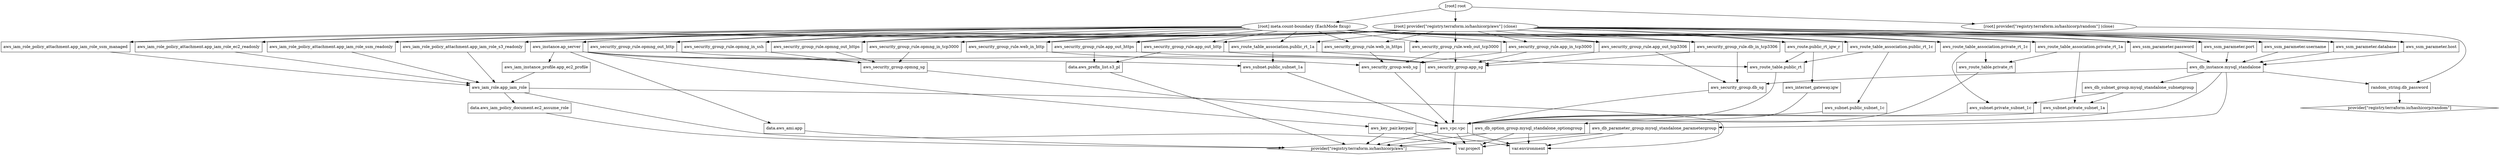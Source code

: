 digraph {
	compound = "true"
	newrank = "true"
	subgraph "root" {
		"[root] aws_db_instance.mysql_standalone (expand)" [label = "aws_db_instance.mysql_standalone", shape = "box"]
		"[root] aws_db_option_group.mysql_standalone_optiongroup (expand)" [label = "aws_db_option_group.mysql_standalone_optiongroup", shape = "box"]
		"[root] aws_db_parameter_group.mysql_standalone_parametergroup (expand)" [label = "aws_db_parameter_group.mysql_standalone_parametergroup", shape = "box"]
		"[root] aws_db_subnet_group.mysql_standalone_subnetgroup (expand)" [label = "aws_db_subnet_group.mysql_standalone_subnetgroup", shape = "box"]
		"[root] aws_iam_instance_profile.app_ec2_profile (expand)" [label = "aws_iam_instance_profile.app_ec2_profile", shape = "box"]
		"[root] aws_iam_role.app_iam_role (expand)" [label = "aws_iam_role.app_iam_role", shape = "box"]
		"[root] aws_iam_role_policy_attachment.app_iam_role_ec2_readonly (expand)" [label = "aws_iam_role_policy_attachment.app_iam_role_ec2_readonly", shape = "box"]
		"[root] aws_iam_role_policy_attachment.app_iam_role_s3_readonly (expand)" [label = "aws_iam_role_policy_attachment.app_iam_role_s3_readonly", shape = "box"]
		"[root] aws_iam_role_policy_attachment.app_iam_role_ssm_managed (expand)" [label = "aws_iam_role_policy_attachment.app_iam_role_ssm_managed", shape = "box"]
		"[root] aws_iam_role_policy_attachment.app_iam_role_ssm_readonly (expand)" [label = "aws_iam_role_policy_attachment.app_iam_role_ssm_readonly", shape = "box"]
		"[root] aws_instance.ap_server (expand)" [label = "aws_instance.ap_server", shape = "box"]
		"[root] aws_internet_gateway.igw (expand)" [label = "aws_internet_gateway.igw", shape = "box"]
		"[root] aws_key_pair.keypair (expand)" [label = "aws_key_pair.keypair", shape = "box"]
		"[root] aws_route.public_rt_igw_r (expand)" [label = "aws_route.public_rt_igw_r", shape = "box"]
		"[root] aws_route_table.private_rt (expand)" [label = "aws_route_table.private_rt", shape = "box"]
		"[root] aws_route_table.public_rt (expand)" [label = "aws_route_table.public_rt", shape = "box"]
		"[root] aws_route_table_association.private_rt_1a (expand)" [label = "aws_route_table_association.private_rt_1a", shape = "box"]
		"[root] aws_route_table_association.private_rt_1c (expand)" [label = "aws_route_table_association.private_rt_1c", shape = "box"]
		"[root] aws_route_table_association.public_rt_1a (expand)" [label = "aws_route_table_association.public_rt_1a", shape = "box"]
		"[root] aws_route_table_association.public_rt_1c (expand)" [label = "aws_route_table_association.public_rt_1c", shape = "box"]
		"[root] aws_security_group.app_sg (expand)" [label = "aws_security_group.app_sg", shape = "box"]
		"[root] aws_security_group.db_sg (expand)" [label = "aws_security_group.db_sg", shape = "box"]
		"[root] aws_security_group.opmng_sg (expand)" [label = "aws_security_group.opmng_sg", shape = "box"]
		"[root] aws_security_group.web_sg (expand)" [label = "aws_security_group.web_sg", shape = "box"]
		"[root] aws_security_group_rule.app_in_tcp3000 (expand)" [label = "aws_security_group_rule.app_in_tcp3000", shape = "box"]
		"[root] aws_security_group_rule.app_out_http (expand)" [label = "aws_security_group_rule.app_out_http", shape = "box"]
		"[root] aws_security_group_rule.app_out_https (expand)" [label = "aws_security_group_rule.app_out_https", shape = "box"]
		"[root] aws_security_group_rule.app_out_tcp3306 (expand)" [label = "aws_security_group_rule.app_out_tcp3306", shape = "box"]
		"[root] aws_security_group_rule.db_in_tcp3306 (expand)" [label = "aws_security_group_rule.db_in_tcp3306", shape = "box"]
		"[root] aws_security_group_rule.opmng_in_ssh (expand)" [label = "aws_security_group_rule.opmng_in_ssh", shape = "box"]
		"[root] aws_security_group_rule.opmng_in_tcp3000 (expand)" [label = "aws_security_group_rule.opmng_in_tcp3000", shape = "box"]
		"[root] aws_security_group_rule.opmng_out_http (expand)" [label = "aws_security_group_rule.opmng_out_http", shape = "box"]
		"[root] aws_security_group_rule.opmng_out_https (expand)" [label = "aws_security_group_rule.opmng_out_https", shape = "box"]
		"[root] aws_security_group_rule.web_in_http (expand)" [label = "aws_security_group_rule.web_in_http", shape = "box"]
		"[root] aws_security_group_rule.web_in_https (expand)" [label = "aws_security_group_rule.web_in_https", shape = "box"]
		"[root] aws_security_group_rule.web_out_tcp3000 (expand)" [label = "aws_security_group_rule.web_out_tcp3000", shape = "box"]
		"[root] aws_ssm_parameter.database (expand)" [label = "aws_ssm_parameter.database", shape = "box"]
		"[root] aws_ssm_parameter.host (expand)" [label = "aws_ssm_parameter.host", shape = "box"]
		"[root] aws_ssm_parameter.password (expand)" [label = "aws_ssm_parameter.password", shape = "box"]
		"[root] aws_ssm_parameter.port (expand)" [label = "aws_ssm_parameter.port", shape = "box"]
		"[root] aws_ssm_parameter.username (expand)" [label = "aws_ssm_parameter.username", shape = "box"]
		"[root] aws_subnet.private_subnet_1a (expand)" [label = "aws_subnet.private_subnet_1a", shape = "box"]
		"[root] aws_subnet.private_subnet_1c (expand)" [label = "aws_subnet.private_subnet_1c", shape = "box"]
		"[root] aws_subnet.public_subnet_1a (expand)" [label = "aws_subnet.public_subnet_1a", shape = "box"]
		"[root] aws_subnet.public_subnet_1c (expand)" [label = "aws_subnet.public_subnet_1c", shape = "box"]
		"[root] aws_vpc.vpc (expand)" [label = "aws_vpc.vpc", shape = "box"]
		"[root] data.aws_ami.app (expand)" [label = "data.aws_ami.app", shape = "box"]
		"[root] data.aws_iam_policy_document.ec2_assume_role (expand)" [label = "data.aws_iam_policy_document.ec2_assume_role", shape = "box"]
		"[root] data.aws_prefix_list.s3_pl (expand)" [label = "data.aws_prefix_list.s3_pl", shape = "box"]
		"[root] provider[\"registry.terraform.io/hashicorp/aws\"]" [label = "provider[\"registry.terraform.io/hashicorp/aws\"]", shape = "diamond"]
		"[root] provider[\"registry.terraform.io/hashicorp/random\"]" [label = "provider[\"registry.terraform.io/hashicorp/random\"]", shape = "diamond"]
		"[root] random_string.db_password (expand)" [label = "random_string.db_password", shape = "box"]
		"[root] var.environment" [label = "var.environment", shape = "note"]
		"[root] var.project" [label = "var.project", shape = "note"]
		"[root] aws_db_instance.mysql_standalone (expand)" -> "[root] aws_db_option_group.mysql_standalone_optiongroup (expand)"
		"[root] aws_db_instance.mysql_standalone (expand)" -> "[root] aws_db_parameter_group.mysql_standalone_parametergroup (expand)"
		"[root] aws_db_instance.mysql_standalone (expand)" -> "[root] aws_db_subnet_group.mysql_standalone_subnetgroup (expand)"
		"[root] aws_db_instance.mysql_standalone (expand)" -> "[root] aws_security_group.db_sg (expand)"
		"[root] aws_db_instance.mysql_standalone (expand)" -> "[root] random_string.db_password (expand)"
		"[root] aws_db_option_group.mysql_standalone_optiongroup (expand)" -> "[root] provider[\"registry.terraform.io/hashicorp/aws\"]"
		"[root] aws_db_option_group.mysql_standalone_optiongroup (expand)" -> "[root] var.environment"
		"[root] aws_db_option_group.mysql_standalone_optiongroup (expand)" -> "[root] var.project"
		"[root] aws_db_parameter_group.mysql_standalone_parametergroup (expand)" -> "[root] provider[\"registry.terraform.io/hashicorp/aws\"]"
		"[root] aws_db_parameter_group.mysql_standalone_parametergroup (expand)" -> "[root] var.environment"
		"[root] aws_db_parameter_group.mysql_standalone_parametergroup (expand)" -> "[root] var.project"
		"[root] aws_db_subnet_group.mysql_standalone_subnetgroup (expand)" -> "[root] aws_subnet.private_subnet_1a (expand)"
		"[root] aws_db_subnet_group.mysql_standalone_subnetgroup (expand)" -> "[root] aws_subnet.private_subnet_1c (expand)"
		"[root] aws_iam_instance_profile.app_ec2_profile (expand)" -> "[root] aws_iam_role.app_iam_role (expand)"
		"[root] aws_iam_role.app_iam_role (expand)" -> "[root] data.aws_iam_policy_document.ec2_assume_role (expand)"
		"[root] aws_iam_role.app_iam_role (expand)" -> "[root] var.environment"
		"[root] aws_iam_role.app_iam_role (expand)" -> "[root] var.project"
		"[root] aws_iam_role_policy_attachment.app_iam_role_ec2_readonly (expand)" -> "[root] aws_iam_role.app_iam_role (expand)"
		"[root] aws_iam_role_policy_attachment.app_iam_role_s3_readonly (expand)" -> "[root] aws_iam_role.app_iam_role (expand)"
		"[root] aws_iam_role_policy_attachment.app_iam_role_ssm_managed (expand)" -> "[root] aws_iam_role.app_iam_role (expand)"
		"[root] aws_iam_role_policy_attachment.app_iam_role_ssm_readonly (expand)" -> "[root] aws_iam_role.app_iam_role (expand)"
		"[root] aws_instance.ap_server (expand)" -> "[root] aws_iam_instance_profile.app_ec2_profile (expand)"
		"[root] aws_instance.ap_server (expand)" -> "[root] aws_key_pair.keypair (expand)"
		"[root] aws_instance.ap_server (expand)" -> "[root] aws_security_group.app_sg (expand)"
		"[root] aws_instance.ap_server (expand)" -> "[root] aws_security_group.opmng_sg (expand)"
		"[root] aws_instance.ap_server (expand)" -> "[root] aws_subnet.public_subnet_1a (expand)"
		"[root] aws_instance.ap_server (expand)" -> "[root] data.aws_ami.app (expand)"
		"[root] aws_internet_gateway.igw (expand)" -> "[root] aws_vpc.vpc (expand)"
		"[root] aws_key_pair.keypair (expand)" -> "[root] provider[\"registry.terraform.io/hashicorp/aws\"]"
		"[root] aws_key_pair.keypair (expand)" -> "[root] var.environment"
		"[root] aws_key_pair.keypair (expand)" -> "[root] var.project"
		"[root] aws_route.public_rt_igw_r (expand)" -> "[root] aws_internet_gateway.igw (expand)"
		"[root] aws_route.public_rt_igw_r (expand)" -> "[root] aws_route_table.public_rt (expand)"
		"[root] aws_route_table.private_rt (expand)" -> "[root] aws_vpc.vpc (expand)"
		"[root] aws_route_table.public_rt (expand)" -> "[root] aws_vpc.vpc (expand)"
		"[root] aws_route_table_association.private_rt_1a (expand)" -> "[root] aws_route_table.private_rt (expand)"
		"[root] aws_route_table_association.private_rt_1a (expand)" -> "[root] aws_subnet.private_subnet_1a (expand)"
		"[root] aws_route_table_association.private_rt_1c (expand)" -> "[root] aws_route_table.private_rt (expand)"
		"[root] aws_route_table_association.private_rt_1c (expand)" -> "[root] aws_subnet.private_subnet_1c (expand)"
		"[root] aws_route_table_association.public_rt_1a (expand)" -> "[root] aws_route_table.public_rt (expand)"
		"[root] aws_route_table_association.public_rt_1a (expand)" -> "[root] aws_subnet.public_subnet_1a (expand)"
		"[root] aws_route_table_association.public_rt_1c (expand)" -> "[root] aws_route_table.public_rt (expand)"
		"[root] aws_route_table_association.public_rt_1c (expand)" -> "[root] aws_subnet.public_subnet_1c (expand)"
		"[root] aws_security_group.app_sg (expand)" -> "[root] aws_vpc.vpc (expand)"
		"[root] aws_security_group.db_sg (expand)" -> "[root] aws_vpc.vpc (expand)"
		"[root] aws_security_group.opmng_sg (expand)" -> "[root] aws_vpc.vpc (expand)"
		"[root] aws_security_group.web_sg (expand)" -> "[root] aws_vpc.vpc (expand)"
		"[root] aws_security_group_rule.app_in_tcp3000 (expand)" -> "[root] aws_security_group.app_sg (expand)"
		"[root] aws_security_group_rule.app_in_tcp3000 (expand)" -> "[root] aws_security_group.web_sg (expand)"
		"[root] aws_security_group_rule.app_out_http (expand)" -> "[root] aws_security_group.app_sg (expand)"
		"[root] aws_security_group_rule.app_out_http (expand)" -> "[root] data.aws_prefix_list.s3_pl (expand)"
		"[root] aws_security_group_rule.app_out_https (expand)" -> "[root] aws_security_group.app_sg (expand)"
		"[root] aws_security_group_rule.app_out_https (expand)" -> "[root] data.aws_prefix_list.s3_pl (expand)"
		"[root] aws_security_group_rule.app_out_tcp3306 (expand)" -> "[root] aws_security_group.app_sg (expand)"
		"[root] aws_security_group_rule.app_out_tcp3306 (expand)" -> "[root] aws_security_group.db_sg (expand)"
		"[root] aws_security_group_rule.db_in_tcp3306 (expand)" -> "[root] aws_security_group.app_sg (expand)"
		"[root] aws_security_group_rule.db_in_tcp3306 (expand)" -> "[root] aws_security_group.db_sg (expand)"
		"[root] aws_security_group_rule.opmng_in_ssh (expand)" -> "[root] aws_security_group.opmng_sg (expand)"
		"[root] aws_security_group_rule.opmng_in_tcp3000 (expand)" -> "[root] aws_security_group.opmng_sg (expand)"
		"[root] aws_security_group_rule.opmng_out_http (expand)" -> "[root] aws_security_group.opmng_sg (expand)"
		"[root] aws_security_group_rule.opmng_out_https (expand)" -> "[root] aws_security_group.opmng_sg (expand)"
		"[root] aws_security_group_rule.web_in_http (expand)" -> "[root] aws_security_group.web_sg (expand)"
		"[root] aws_security_group_rule.web_in_https (expand)" -> "[root] aws_security_group.web_sg (expand)"
		"[root] aws_security_group_rule.web_out_tcp3000 (expand)" -> "[root] aws_security_group.app_sg (expand)"
		"[root] aws_security_group_rule.web_out_tcp3000 (expand)" -> "[root] aws_security_group.web_sg (expand)"
		"[root] aws_ssm_parameter.database (expand)" -> "[root] aws_db_instance.mysql_standalone (expand)"
		"[root] aws_ssm_parameter.host (expand)" -> "[root] aws_db_instance.mysql_standalone (expand)"
		"[root] aws_ssm_parameter.password (expand)" -> "[root] aws_db_instance.mysql_standalone (expand)"
		"[root] aws_ssm_parameter.port (expand)" -> "[root] aws_db_instance.mysql_standalone (expand)"
		"[root] aws_ssm_parameter.username (expand)" -> "[root] aws_db_instance.mysql_standalone (expand)"
		"[root] aws_subnet.private_subnet_1a (expand)" -> "[root] aws_vpc.vpc (expand)"
		"[root] aws_subnet.private_subnet_1c (expand)" -> "[root] aws_vpc.vpc (expand)"
		"[root] aws_subnet.public_subnet_1a (expand)" -> "[root] aws_vpc.vpc (expand)"
		"[root] aws_subnet.public_subnet_1c (expand)" -> "[root] aws_vpc.vpc (expand)"
		"[root] aws_vpc.vpc (expand)" -> "[root] provider[\"registry.terraform.io/hashicorp/aws\"]"
		"[root] aws_vpc.vpc (expand)" -> "[root] var.environment"
		"[root] aws_vpc.vpc (expand)" -> "[root] var.project"
		"[root] data.aws_ami.app (expand)" -> "[root] provider[\"registry.terraform.io/hashicorp/aws\"]"
		"[root] data.aws_iam_policy_document.ec2_assume_role (expand)" -> "[root] provider[\"registry.terraform.io/hashicorp/aws\"]"
		"[root] data.aws_prefix_list.s3_pl (expand)" -> "[root] provider[\"registry.terraform.io/hashicorp/aws\"]"
		"[root] meta.count-boundary (EachMode fixup)" -> "[root] aws_iam_role_policy_attachment.app_iam_role_ec2_readonly (expand)"
		"[root] meta.count-boundary (EachMode fixup)" -> "[root] aws_iam_role_policy_attachment.app_iam_role_s3_readonly (expand)"
		"[root] meta.count-boundary (EachMode fixup)" -> "[root] aws_iam_role_policy_attachment.app_iam_role_ssm_managed (expand)"
		"[root] meta.count-boundary (EachMode fixup)" -> "[root] aws_iam_role_policy_attachment.app_iam_role_ssm_readonly (expand)"
		"[root] meta.count-boundary (EachMode fixup)" -> "[root] aws_instance.ap_server (expand)"
		"[root] meta.count-boundary (EachMode fixup)" -> "[root] aws_route.public_rt_igw_r (expand)"
		"[root] meta.count-boundary (EachMode fixup)" -> "[root] aws_route_table_association.private_rt_1a (expand)"
		"[root] meta.count-boundary (EachMode fixup)" -> "[root] aws_route_table_association.private_rt_1c (expand)"
		"[root] meta.count-boundary (EachMode fixup)" -> "[root] aws_route_table_association.public_rt_1a (expand)"
		"[root] meta.count-boundary (EachMode fixup)" -> "[root] aws_route_table_association.public_rt_1c (expand)"
		"[root] meta.count-boundary (EachMode fixup)" -> "[root] aws_security_group_rule.app_in_tcp3000 (expand)"
		"[root] meta.count-boundary (EachMode fixup)" -> "[root] aws_security_group_rule.app_out_http (expand)"
		"[root] meta.count-boundary (EachMode fixup)" -> "[root] aws_security_group_rule.app_out_https (expand)"
		"[root] meta.count-boundary (EachMode fixup)" -> "[root] aws_security_group_rule.app_out_tcp3306 (expand)"
		"[root] meta.count-boundary (EachMode fixup)" -> "[root] aws_security_group_rule.db_in_tcp3306 (expand)"
		"[root] meta.count-boundary (EachMode fixup)" -> "[root] aws_security_group_rule.opmng_in_ssh (expand)"
		"[root] meta.count-boundary (EachMode fixup)" -> "[root] aws_security_group_rule.opmng_in_tcp3000 (expand)"
		"[root] meta.count-boundary (EachMode fixup)" -> "[root] aws_security_group_rule.opmng_out_http (expand)"
		"[root] meta.count-boundary (EachMode fixup)" -> "[root] aws_security_group_rule.opmng_out_https (expand)"
		"[root] meta.count-boundary (EachMode fixup)" -> "[root] aws_security_group_rule.web_in_http (expand)"
		"[root] meta.count-boundary (EachMode fixup)" -> "[root] aws_security_group_rule.web_in_https (expand)"
		"[root] meta.count-boundary (EachMode fixup)" -> "[root] aws_security_group_rule.web_out_tcp3000 (expand)"
		"[root] meta.count-boundary (EachMode fixup)" -> "[root] aws_ssm_parameter.database (expand)"
		"[root] meta.count-boundary (EachMode fixup)" -> "[root] aws_ssm_parameter.host (expand)"
		"[root] meta.count-boundary (EachMode fixup)" -> "[root] aws_ssm_parameter.password (expand)"
		"[root] meta.count-boundary (EachMode fixup)" -> "[root] aws_ssm_parameter.port (expand)"
		"[root] meta.count-boundary (EachMode fixup)" -> "[root] aws_ssm_parameter.username (expand)"
		"[root] provider[\"registry.terraform.io/hashicorp/aws\"] (close)" -> "[root] aws_iam_role_policy_attachment.app_iam_role_ec2_readonly (expand)"
		"[root] provider[\"registry.terraform.io/hashicorp/aws\"] (close)" -> "[root] aws_iam_role_policy_attachment.app_iam_role_s3_readonly (expand)"
		"[root] provider[\"registry.terraform.io/hashicorp/aws\"] (close)" -> "[root] aws_iam_role_policy_attachment.app_iam_role_ssm_managed (expand)"
		"[root] provider[\"registry.terraform.io/hashicorp/aws\"] (close)" -> "[root] aws_iam_role_policy_attachment.app_iam_role_ssm_readonly (expand)"
		"[root] provider[\"registry.terraform.io/hashicorp/aws\"] (close)" -> "[root] aws_instance.ap_server (expand)"
		"[root] provider[\"registry.terraform.io/hashicorp/aws\"] (close)" -> "[root] aws_route.public_rt_igw_r (expand)"
		"[root] provider[\"registry.terraform.io/hashicorp/aws\"] (close)" -> "[root] aws_route_table_association.private_rt_1a (expand)"
		"[root] provider[\"registry.terraform.io/hashicorp/aws\"] (close)" -> "[root] aws_route_table_association.private_rt_1c (expand)"
		"[root] provider[\"registry.terraform.io/hashicorp/aws\"] (close)" -> "[root] aws_route_table_association.public_rt_1a (expand)"
		"[root] provider[\"registry.terraform.io/hashicorp/aws\"] (close)" -> "[root] aws_route_table_association.public_rt_1c (expand)"
		"[root] provider[\"registry.terraform.io/hashicorp/aws\"] (close)" -> "[root] aws_security_group_rule.app_in_tcp3000 (expand)"
		"[root] provider[\"registry.terraform.io/hashicorp/aws\"] (close)" -> "[root] aws_security_group_rule.app_out_http (expand)"
		"[root] provider[\"registry.terraform.io/hashicorp/aws\"] (close)" -> "[root] aws_security_group_rule.app_out_https (expand)"
		"[root] provider[\"registry.terraform.io/hashicorp/aws\"] (close)" -> "[root] aws_security_group_rule.app_out_tcp3306 (expand)"
		"[root] provider[\"registry.terraform.io/hashicorp/aws\"] (close)" -> "[root] aws_security_group_rule.db_in_tcp3306 (expand)"
		"[root] provider[\"registry.terraform.io/hashicorp/aws\"] (close)" -> "[root] aws_security_group_rule.opmng_in_ssh (expand)"
		"[root] provider[\"registry.terraform.io/hashicorp/aws\"] (close)" -> "[root] aws_security_group_rule.opmng_in_tcp3000 (expand)"
		"[root] provider[\"registry.terraform.io/hashicorp/aws\"] (close)" -> "[root] aws_security_group_rule.opmng_out_http (expand)"
		"[root] provider[\"registry.terraform.io/hashicorp/aws\"] (close)" -> "[root] aws_security_group_rule.opmng_out_https (expand)"
		"[root] provider[\"registry.terraform.io/hashicorp/aws\"] (close)" -> "[root] aws_security_group_rule.web_in_http (expand)"
		"[root] provider[\"registry.terraform.io/hashicorp/aws\"] (close)" -> "[root] aws_security_group_rule.web_in_https (expand)"
		"[root] provider[\"registry.terraform.io/hashicorp/aws\"] (close)" -> "[root] aws_security_group_rule.web_out_tcp3000 (expand)"
		"[root] provider[\"registry.terraform.io/hashicorp/aws\"] (close)" -> "[root] aws_ssm_parameter.database (expand)"
		"[root] provider[\"registry.terraform.io/hashicorp/aws\"] (close)" -> "[root] aws_ssm_parameter.host (expand)"
		"[root] provider[\"registry.terraform.io/hashicorp/aws\"] (close)" -> "[root] aws_ssm_parameter.password (expand)"
		"[root] provider[\"registry.terraform.io/hashicorp/aws\"] (close)" -> "[root] aws_ssm_parameter.port (expand)"
		"[root] provider[\"registry.terraform.io/hashicorp/aws\"] (close)" -> "[root] aws_ssm_parameter.username (expand)"
		"[root] provider[\"registry.terraform.io/hashicorp/random\"] (close)" -> "[root] random_string.db_password (expand)"
		"[root] random_string.db_password (expand)" -> "[root] provider[\"registry.terraform.io/hashicorp/random\"]"
		"[root] root" -> "[root] meta.count-boundary (EachMode fixup)"
		"[root] root" -> "[root] provider[\"registry.terraform.io/hashicorp/aws\"] (close)"
		"[root] root" -> "[root] provider[\"registry.terraform.io/hashicorp/random\"] (close)"
	}
}

